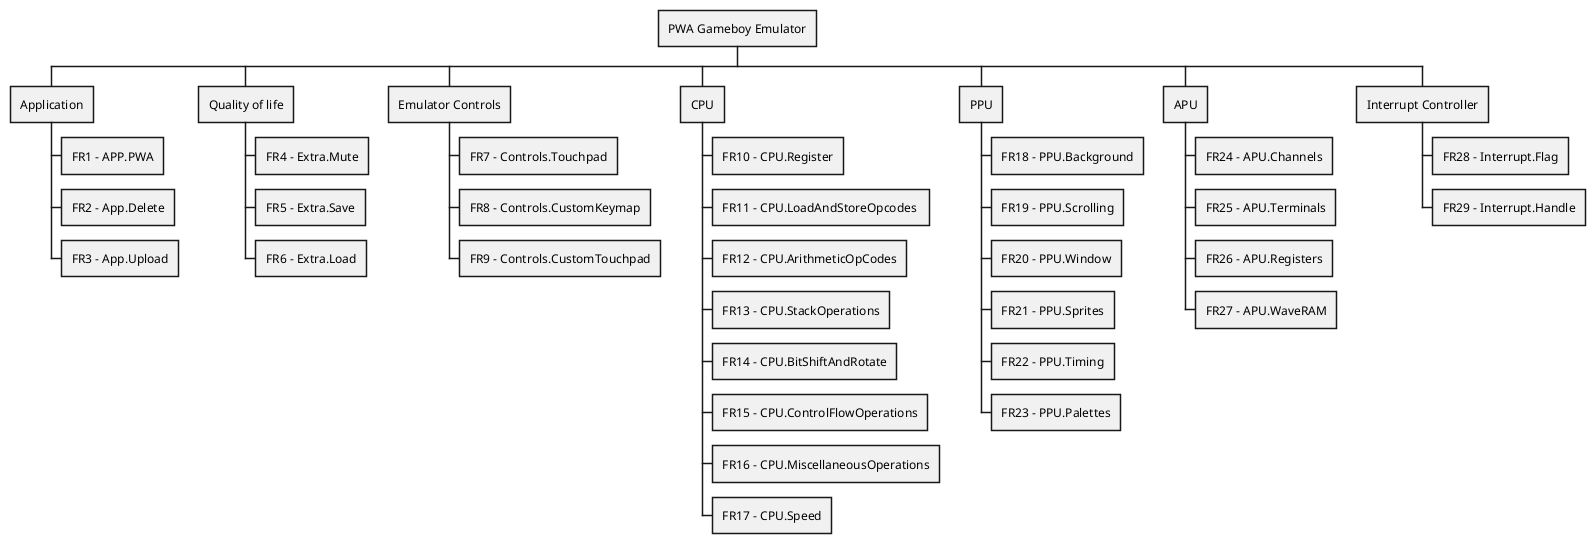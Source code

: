 @startwbs
* PWA Gameboy Emulator
** Application
*** FR1 - APP.PWA
*** FR2 - App.Delete
*** FR3 - App.Upload
** Quality of life
*** FR4 - Extra.Mute
*** FR5 - Extra.Save
*** FR6 - Extra.Load
** Emulator Controls
*** FR7 - Controls.Touchpad
*** FR8 - Controls.CustomKeymap
*** FR9 - Controls.CustomTouchpad
** CPU
*** FR10 - CPU.Register
*** FR11 - CPU.LoadAndStoreOpcodes 
*** FR12 - CPU.ArithmeticOpCodes
*** FR13 - CPU.StackOperations
*** FR14 - CPU.BitShiftAndRotate
*** FR15 - CPU.ControlFlowOperations
*** FR16 - CPU.MiscellaneousOperations
*** FR17 - CPU.Speed
** PPU
*** FR18 - PPU.Background
*** FR19 - PPU.Scrolling
*** FR20 - PPU.Window
*** FR21 - PPU.Sprites
*** FR22 - PPU.Timing
*** FR23 - PPU.Palettes
** APU
*** FR24 - APU.Channels
*** FR25 - APU.Terminals
*** FR26 - APU.Registers
*** FR27 - APU.WaveRAM
** Interrupt Controller
*** FR28 - Interrupt.Flag
*** FR29 - Interrupt.Handle
@endwbs

